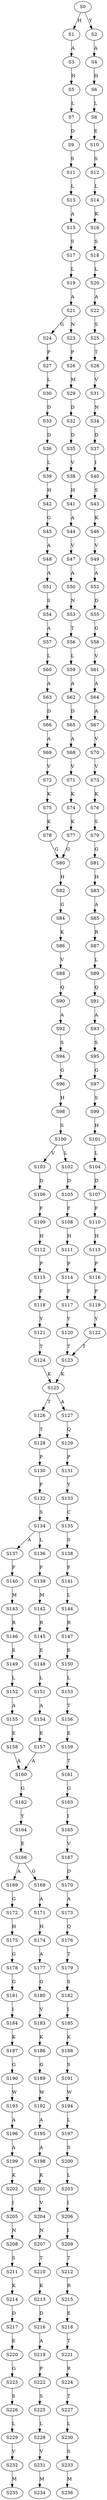 strict digraph  {
	S0 -> S1 [ label = H ];
	S0 -> S2 [ label = Y ];
	S1 -> S3 [ label = A ];
	S2 -> S4 [ label = A ];
	S3 -> S5 [ label = H ];
	S4 -> S6 [ label = H ];
	S5 -> S7 [ label = L ];
	S6 -> S8 [ label = L ];
	S7 -> S9 [ label = D ];
	S8 -> S10 [ label = E ];
	S9 -> S11 [ label = S ];
	S10 -> S12 [ label = S ];
	S11 -> S13 [ label = L ];
	S12 -> S14 [ label = L ];
	S13 -> S15 [ label = A ];
	S14 -> S16 [ label = K ];
	S15 -> S17 [ label = S ];
	S16 -> S18 [ label = S ];
	S17 -> S19 [ label = L ];
	S18 -> S20 [ label = L ];
	S19 -> S21 [ label = A ];
	S20 -> S22 [ label = A ];
	S21 -> S23 [ label = N ];
	S21 -> S24 [ label = G ];
	S22 -> S25 [ label = S ];
	S23 -> S26 [ label = P ];
	S24 -> S27 [ label = P ];
	S25 -> S28 [ label = T ];
	S26 -> S29 [ label = M ];
	S27 -> S30 [ label = L ];
	S28 -> S31 [ label = V ];
	S29 -> S32 [ label = D ];
	S30 -> S33 [ label = D ];
	S31 -> S34 [ label = N ];
	S32 -> S35 [ label = D ];
	S33 -> S36 [ label = D ];
	S34 -> S37 [ label = D ];
	S35 -> S38 [ label = V ];
	S36 -> S39 [ label = L ];
	S37 -> S40 [ label = I ];
	S38 -> S41 [ label = H ];
	S39 -> S42 [ label = H ];
	S40 -> S43 [ label = S ];
	S41 -> S44 [ label = A ];
	S42 -> S45 [ label = G ];
	S43 -> S46 [ label = K ];
	S44 -> S47 [ label = V ];
	S45 -> S48 [ label = A ];
	S46 -> S49 [ label = V ];
	S47 -> S50 [ label = A ];
	S48 -> S51 [ label = A ];
	S49 -> S52 [ label = A ];
	S50 -> S53 [ label = N ];
	S51 -> S54 [ label = S ];
	S52 -> S55 [ label = D ];
	S53 -> S56 [ label = T ];
	S54 -> S57 [ label = A ];
	S55 -> S58 [ label = G ];
	S56 -> S59 [ label = L ];
	S57 -> S60 [ label = L ];
	S58 -> S61 [ label = V ];
	S59 -> S62 [ label = A ];
	S60 -> S63 [ label = A ];
	S61 -> S64 [ label = A ];
	S62 -> S65 [ label = D ];
	S63 -> S66 [ label = D ];
	S64 -> S67 [ label = A ];
	S65 -> S68 [ label = A ];
	S66 -> S69 [ label = A ];
	S67 -> S70 [ label = V ];
	S68 -> S71 [ label = V ];
	S69 -> S72 [ label = V ];
	S70 -> S73 [ label = V ];
	S71 -> S74 [ label = K ];
	S72 -> S75 [ label = K ];
	S73 -> S76 [ label = K ];
	S74 -> S77 [ label = K ];
	S75 -> S78 [ label = K ];
	S76 -> S79 [ label = S ];
	S77 -> S80 [ label = G ];
	S78 -> S80 [ label = G ];
	S79 -> S81 [ label = G ];
	S80 -> S82 [ label = H ];
	S81 -> S83 [ label = H ];
	S82 -> S84 [ label = G ];
	S83 -> S85 [ label = A ];
	S84 -> S86 [ label = K ];
	S85 -> S87 [ label = R ];
	S86 -> S88 [ label = V ];
	S87 -> S89 [ label = L ];
	S88 -> S90 [ label = Q ];
	S89 -> S91 [ label = Q ];
	S90 -> S92 [ label = A ];
	S91 -> S93 [ label = A ];
	S92 -> S94 [ label = S ];
	S93 -> S95 [ label = S ];
	S94 -> S96 [ label = G ];
	S95 -> S97 [ label = G ];
	S96 -> S98 [ label = H ];
	S97 -> S99 [ label = S ];
	S98 -> S100 [ label = S ];
	S99 -> S101 [ label = H ];
	S100 -> S102 [ label = L ];
	S100 -> S103 [ label = V ];
	S101 -> S104 [ label = L ];
	S102 -> S105 [ label = D ];
	S103 -> S106 [ label = D ];
	S104 -> S107 [ label = D ];
	S105 -> S108 [ label = F ];
	S106 -> S109 [ label = F ];
	S107 -> S110 [ label = F ];
	S108 -> S111 [ label = H ];
	S109 -> S112 [ label = H ];
	S110 -> S113 [ label = H ];
	S111 -> S114 [ label = P ];
	S112 -> S115 [ label = P ];
	S113 -> S116 [ label = P ];
	S114 -> S117 [ label = F ];
	S115 -> S118 [ label = F ];
	S116 -> S119 [ label = F ];
	S117 -> S120 [ label = Y ];
	S118 -> S121 [ label = Y ];
	S119 -> S122 [ label = Y ];
	S120 -> S123 [ label = T ];
	S121 -> S124 [ label = T ];
	S122 -> S123 [ label = T ];
	S123 -> S125 [ label = K ];
	S124 -> S125 [ label = K ];
	S125 -> S126 [ label = T ];
	S125 -> S127 [ label = A ];
	S126 -> S128 [ label = T ];
	S127 -> S129 [ label = Q ];
	S128 -> S130 [ label = P ];
	S129 -> S131 [ label = P ];
	S130 -> S132 [ label = F ];
	S131 -> S133 [ label = Y ];
	S132 -> S134 [ label = S ];
	S133 -> S135 [ label = C ];
	S134 -> S136 [ label = L ];
	S134 -> S137 [ label = A ];
	S135 -> S138 [ label = S ];
	S136 -> S139 [ label = F ];
	S137 -> S140 [ label = F ];
	S138 -> S141 [ label = F ];
	S139 -> S142 [ label = M ];
	S140 -> S143 [ label = M ];
	S141 -> S144 [ label = L ];
	S142 -> S145 [ label = R ];
	S143 -> S146 [ label = R ];
	S144 -> S147 [ label = R ];
	S145 -> S148 [ label = E ];
	S146 -> S149 [ label = E ];
	S147 -> S150 [ label = E ];
	S148 -> S151 [ label = L ];
	S149 -> S152 [ label = L ];
	S150 -> S153 [ label = L ];
	S151 -> S154 [ label = A ];
	S152 -> S155 [ label = A ];
	S153 -> S156 [ label = T ];
	S154 -> S157 [ label = E ];
	S155 -> S158 [ label = E ];
	S156 -> S159 [ label = E ];
	S157 -> S160 [ label = A ];
	S158 -> S160 [ label = A ];
	S159 -> S161 [ label = T ];
	S160 -> S162 [ label = G ];
	S161 -> S163 [ label = G ];
	S162 -> S164 [ label = Y ];
	S163 -> S165 [ label = I ];
	S164 -> S166 [ label = E ];
	S165 -> S167 [ label = V ];
	S166 -> S168 [ label = G ];
	S166 -> S169 [ label = A ];
	S167 -> S170 [ label = D ];
	S168 -> S171 [ label = A ];
	S169 -> S172 [ label = G ];
	S170 -> S173 [ label = A ];
	S171 -> S174 [ label = H ];
	S172 -> S175 [ label = H ];
	S173 -> S176 [ label = Q ];
	S174 -> S177 [ label = A ];
	S175 -> S178 [ label = G ];
	S176 -> S179 [ label = T ];
	S177 -> S180 [ label = G ];
	S178 -> S181 [ label = G ];
	S179 -> S182 [ label = S ];
	S180 -> S183 [ label = V ];
	S181 -> S184 [ label = I ];
	S182 -> S185 [ label = I ];
	S183 -> S186 [ label = K ];
	S184 -> S187 [ label = K ];
	S185 -> S188 [ label = K ];
	S186 -> S189 [ label = G ];
	S187 -> S190 [ label = G ];
	S188 -> S191 [ label = S ];
	S189 -> S192 [ label = W ];
	S190 -> S193 [ label = W ];
	S191 -> S194 [ label = W ];
	S192 -> S195 [ label = A ];
	S193 -> S196 [ label = A ];
	S194 -> S197 [ label = L ];
	S195 -> S198 [ label = A ];
	S196 -> S199 [ label = A ];
	S197 -> S200 [ label = S ];
	S198 -> S201 [ label = K ];
	S199 -> S202 [ label = K ];
	S200 -> S203 [ label = L ];
	S201 -> S204 [ label = V ];
	S202 -> S205 [ label = I ];
	S203 -> S206 [ label = I ];
	S204 -> S207 [ label = N ];
	S205 -> S208 [ label = N ];
	S206 -> S209 [ label = I ];
	S207 -> S210 [ label = T ];
	S208 -> S211 [ label = S ];
	S209 -> S212 [ label = T ];
	S210 -> S213 [ label = K ];
	S211 -> S214 [ label = K ];
	S212 -> S215 [ label = R ];
	S213 -> S216 [ label = D ];
	S214 -> S217 [ label = D ];
	S215 -> S218 [ label = E ];
	S216 -> S219 [ label = A ];
	S217 -> S220 [ label = E ];
	S218 -> S221 [ label = T ];
	S219 -> S222 [ label = P ];
	S220 -> S223 [ label = G ];
	S221 -> S224 [ label = R ];
	S222 -> S225 [ label = S ];
	S223 -> S226 [ label = S ];
	S224 -> S227 [ label = T ];
	S225 -> S228 [ label = L ];
	S226 -> S229 [ label = L ];
	S227 -> S230 [ label = L ];
	S228 -> S231 [ label = V ];
	S229 -> S232 [ label = V ];
	S230 -> S233 [ label = S ];
	S231 -> S234 [ label = M ];
	S232 -> S235 [ label = M ];
	S233 -> S236 [ label = M ];
}
